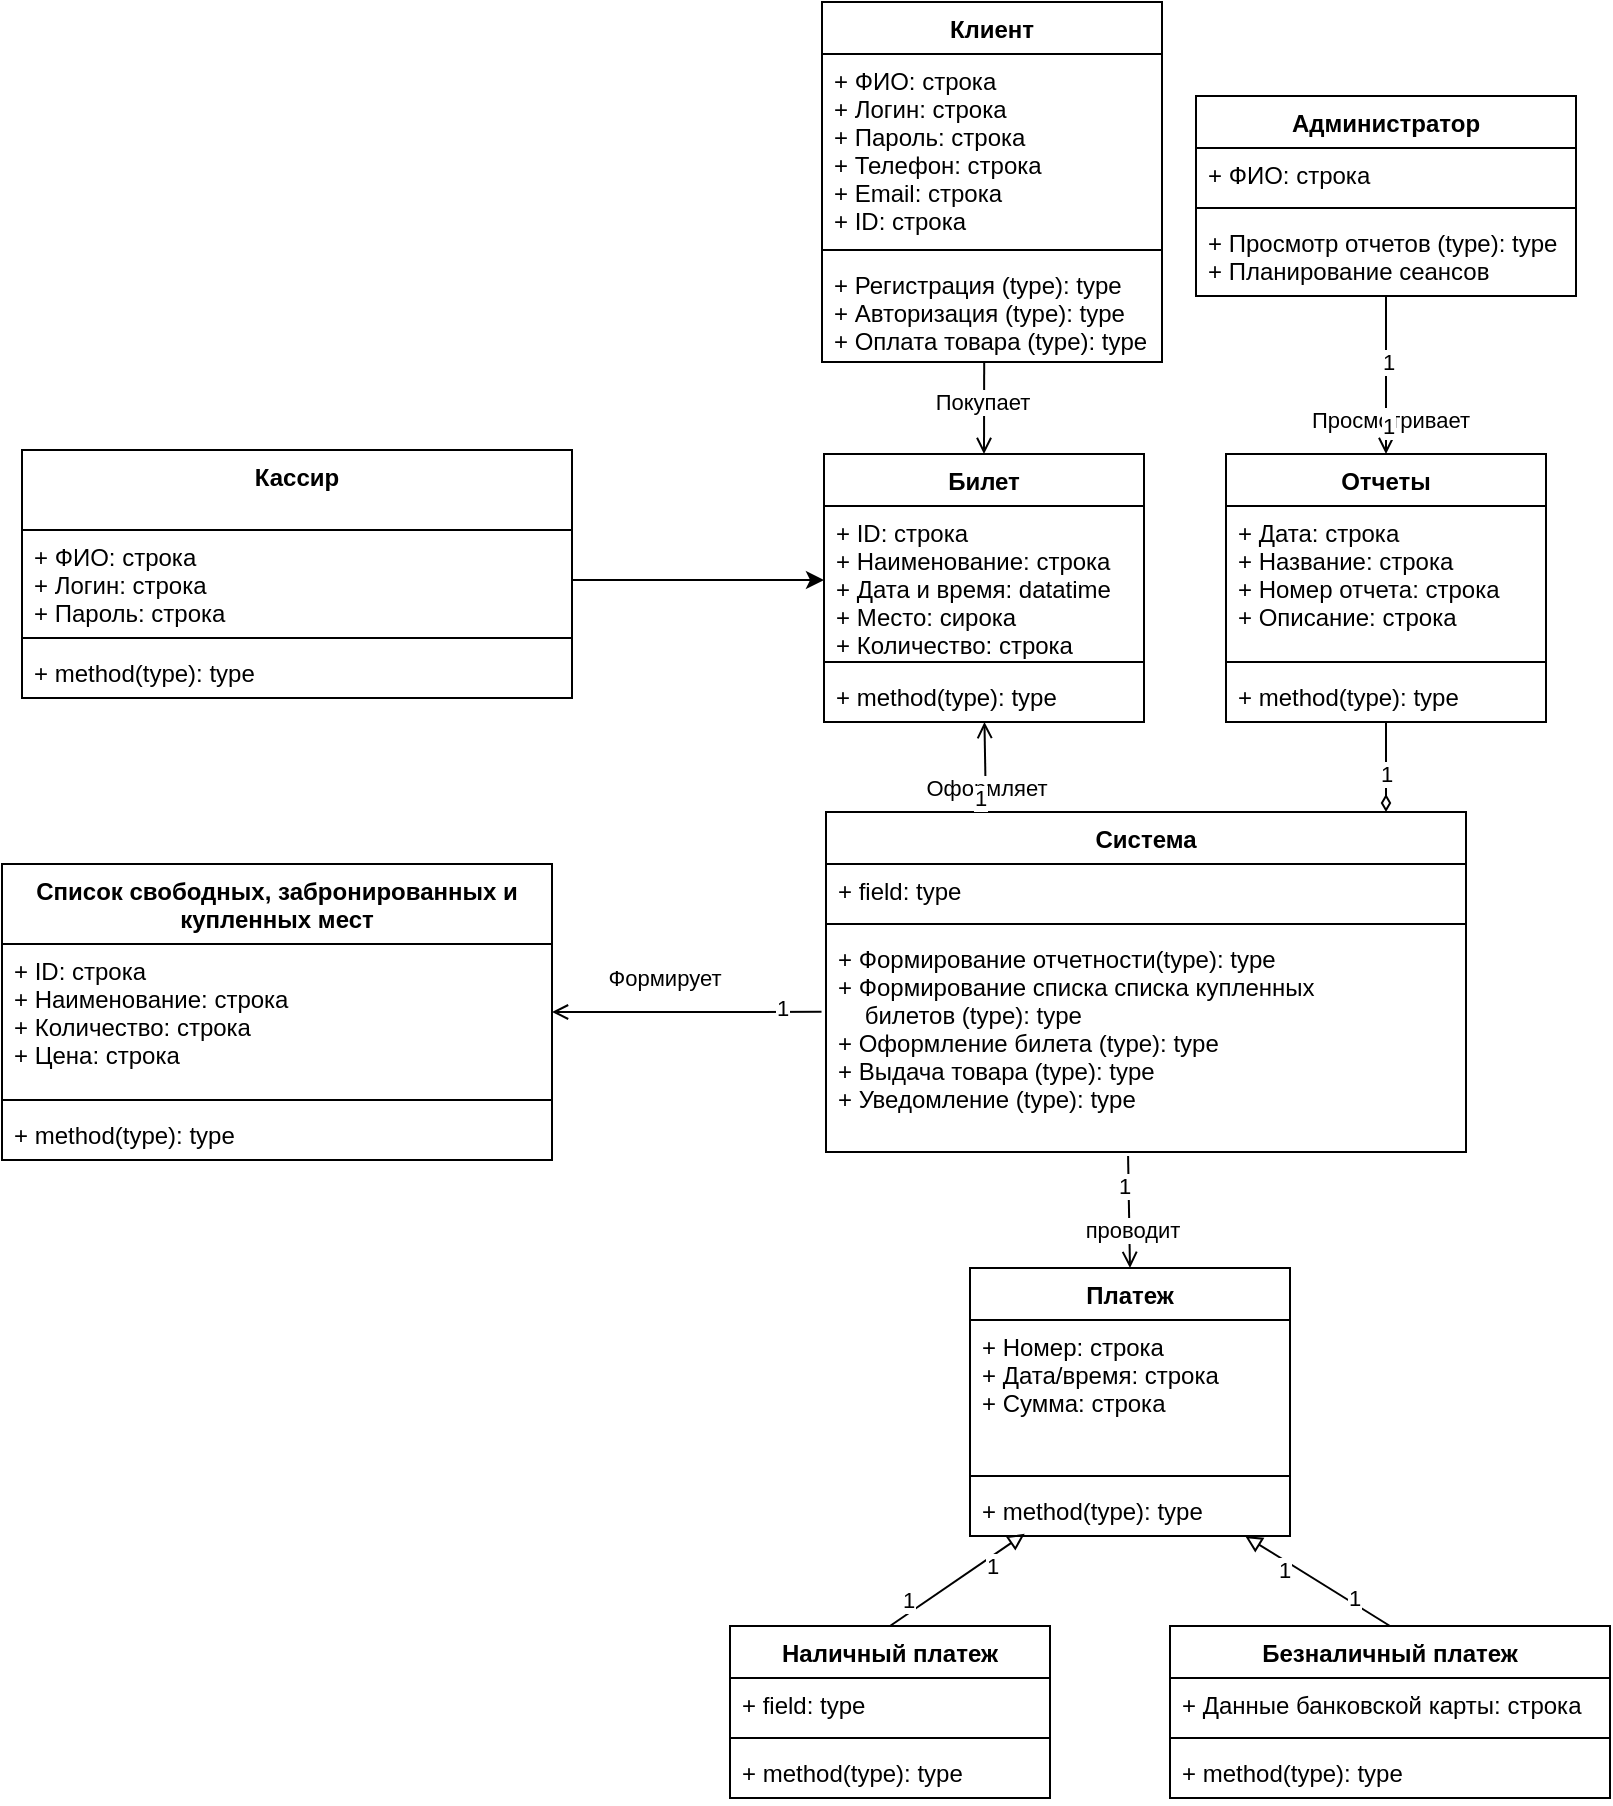 <mxfile version="21.1.4" type="device">
  <diagram id="2K7cN1gOWZSAoRgvKtnY" name="Page-1">
    <mxGraphModel dx="2420" dy="884" grid="1" gridSize="10" guides="1" tooltips="1" connect="1" arrows="1" fold="1" page="1" pageScale="1" pageWidth="827" pageHeight="1169" math="0" shadow="0">
      <root>
        <mxCell id="0" />
        <mxCell id="1" parent="0" />
        <mxCell id="6gloDPyF0UgEzVEKXp_a-5" value="Отчеты" style="swimlane;fontStyle=1;align=center;verticalAlign=top;childLayout=stackLayout;horizontal=1;startSize=26;horizontalStack=0;resizeParent=1;resizeParentMax=0;resizeLast=0;collapsible=1;marginBottom=0;" parent="1" vertex="1">
          <mxGeometry x="-202" y="289" width="160" height="134" as="geometry" />
        </mxCell>
        <mxCell id="6gloDPyF0UgEzVEKXp_a-6" value="+ Дата: строка&#xa;+ Название: строка&#xa;+ Номер отчета: строка&#xa;+ Описание: строка" style="text;strokeColor=none;fillColor=none;align=left;verticalAlign=top;spacingLeft=4;spacingRight=4;overflow=hidden;rotatable=0;points=[[0,0.5],[1,0.5]];portConstraint=eastwest;" parent="6gloDPyF0UgEzVEKXp_a-5" vertex="1">
          <mxGeometry y="26" width="160" height="74" as="geometry" />
        </mxCell>
        <mxCell id="6gloDPyF0UgEzVEKXp_a-7" value="" style="line;strokeWidth=1;fillColor=none;align=left;verticalAlign=middle;spacingTop=-1;spacingLeft=3;spacingRight=3;rotatable=0;labelPosition=right;points=[];portConstraint=eastwest;" parent="6gloDPyF0UgEzVEKXp_a-5" vertex="1">
          <mxGeometry y="100" width="160" height="8" as="geometry" />
        </mxCell>
        <mxCell id="6gloDPyF0UgEzVEKXp_a-8" value="+ method(type): type" style="text;strokeColor=none;fillColor=none;align=left;verticalAlign=top;spacingLeft=4;spacingRight=4;overflow=hidden;rotatable=0;points=[[0,0.5],[1,0.5]];portConstraint=eastwest;" parent="6gloDPyF0UgEzVEKXp_a-5" vertex="1">
          <mxGeometry y="108" width="160" height="26" as="geometry" />
        </mxCell>
        <mxCell id="6gloDPyF0UgEzVEKXp_a-9" value="Билет" style="swimlane;fontStyle=1;align=center;verticalAlign=top;childLayout=stackLayout;horizontal=1;startSize=26;horizontalStack=0;resizeParent=1;resizeParentMax=0;resizeLast=0;collapsible=1;marginBottom=0;" parent="1" vertex="1">
          <mxGeometry x="-403" y="289" width="160" height="134" as="geometry" />
        </mxCell>
        <mxCell id="6gloDPyF0UgEzVEKXp_a-10" value="+ ID: строка&#xa;+ Наименование: строка&#xa;+ Дата и время: datatime&#xa;+ Место: сирока&#xa;+ Количество: строка&#xa;+ Цена: строка" style="text;strokeColor=none;fillColor=none;align=left;verticalAlign=top;spacingLeft=4;spacingRight=4;overflow=hidden;rotatable=0;points=[[0,0.5],[1,0.5]];portConstraint=eastwest;" parent="6gloDPyF0UgEzVEKXp_a-9" vertex="1">
          <mxGeometry y="26" width="160" height="74" as="geometry" />
        </mxCell>
        <mxCell id="6gloDPyF0UgEzVEKXp_a-11" value="" style="line;strokeWidth=1;fillColor=none;align=left;verticalAlign=middle;spacingTop=-1;spacingLeft=3;spacingRight=3;rotatable=0;labelPosition=right;points=[];portConstraint=eastwest;" parent="6gloDPyF0UgEzVEKXp_a-9" vertex="1">
          <mxGeometry y="100" width="160" height="8" as="geometry" />
        </mxCell>
        <mxCell id="6gloDPyF0UgEzVEKXp_a-12" value="+ method(type): type" style="text;strokeColor=none;fillColor=none;align=left;verticalAlign=top;spacingLeft=4;spacingRight=4;overflow=hidden;rotatable=0;points=[[0,0.5],[1,0.5]];portConstraint=eastwest;" parent="6gloDPyF0UgEzVEKXp_a-9" vertex="1">
          <mxGeometry y="108" width="160" height="26" as="geometry" />
        </mxCell>
        <mxCell id="6gloDPyF0UgEzVEKXp_a-13" value="Платеж" style="swimlane;fontStyle=1;align=center;verticalAlign=top;childLayout=stackLayout;horizontal=1;startSize=26;horizontalStack=0;resizeParent=1;resizeParentMax=0;resizeLast=0;collapsible=1;marginBottom=0;" parent="1" vertex="1">
          <mxGeometry x="-330" y="696" width="160" height="134" as="geometry" />
        </mxCell>
        <mxCell id="6gloDPyF0UgEzVEKXp_a-14" value="+ Номер: строка&#xa;+ Дата/время: строка&#xa;+ Сумма: строка" style="text;strokeColor=none;fillColor=none;align=left;verticalAlign=top;spacingLeft=4;spacingRight=4;overflow=hidden;rotatable=0;points=[[0,0.5],[1,0.5]];portConstraint=eastwest;" parent="6gloDPyF0UgEzVEKXp_a-13" vertex="1">
          <mxGeometry y="26" width="160" height="74" as="geometry" />
        </mxCell>
        <mxCell id="6gloDPyF0UgEzVEKXp_a-15" value="" style="line;strokeWidth=1;fillColor=none;align=left;verticalAlign=middle;spacingTop=-1;spacingLeft=3;spacingRight=3;rotatable=0;labelPosition=right;points=[];portConstraint=eastwest;" parent="6gloDPyF0UgEzVEKXp_a-13" vertex="1">
          <mxGeometry y="100" width="160" height="8" as="geometry" />
        </mxCell>
        <mxCell id="6gloDPyF0UgEzVEKXp_a-16" value="+ method(type): type" style="text;strokeColor=none;fillColor=none;align=left;verticalAlign=top;spacingLeft=4;spacingRight=4;overflow=hidden;rotatable=0;points=[[0,0.5],[1,0.5]];portConstraint=eastwest;" parent="6gloDPyF0UgEzVEKXp_a-13" vertex="1">
          <mxGeometry y="108" width="160" height="26" as="geometry" />
        </mxCell>
        <mxCell id="6gloDPyF0UgEzVEKXp_a-21" value="Администратор" style="swimlane;fontStyle=1;align=center;verticalAlign=top;childLayout=stackLayout;horizontal=1;startSize=26;horizontalStack=0;resizeParent=1;resizeParentMax=0;resizeLast=0;collapsible=1;marginBottom=0;" parent="1" vertex="1">
          <mxGeometry x="-217" y="110" width="190" height="100" as="geometry" />
        </mxCell>
        <mxCell id="6gloDPyF0UgEzVEKXp_a-22" value="+ ФИО: строка" style="text;strokeColor=none;fillColor=none;align=left;verticalAlign=top;spacingLeft=4;spacingRight=4;overflow=hidden;rotatable=0;points=[[0,0.5],[1,0.5]];portConstraint=eastwest;" parent="6gloDPyF0UgEzVEKXp_a-21" vertex="1">
          <mxGeometry y="26" width="190" height="26" as="geometry" />
        </mxCell>
        <mxCell id="6gloDPyF0UgEzVEKXp_a-23" value="" style="line;strokeWidth=1;fillColor=none;align=left;verticalAlign=middle;spacingTop=-1;spacingLeft=3;spacingRight=3;rotatable=0;labelPosition=right;points=[];portConstraint=eastwest;" parent="6gloDPyF0UgEzVEKXp_a-21" vertex="1">
          <mxGeometry y="52" width="190" height="8" as="geometry" />
        </mxCell>
        <mxCell id="6gloDPyF0UgEzVEKXp_a-24" value="+ Просмотр отчетов (type): type&#xa;+ Планирование сеансов" style="text;strokeColor=none;fillColor=none;align=left;verticalAlign=top;spacingLeft=4;spacingRight=4;overflow=hidden;rotatable=0;points=[[0,0.5],[1,0.5]];portConstraint=eastwest;" parent="6gloDPyF0UgEzVEKXp_a-21" vertex="1">
          <mxGeometry y="60" width="190" height="40" as="geometry" />
        </mxCell>
        <mxCell id="6gloDPyF0UgEzVEKXp_a-29" value="Клиент" style="swimlane;fontStyle=1;align=center;verticalAlign=top;childLayout=stackLayout;horizontal=1;startSize=26;horizontalStack=0;resizeParent=1;resizeParentMax=0;resizeLast=0;collapsible=1;marginBottom=0;" parent="1" vertex="1">
          <mxGeometry x="-404" y="63" width="170" height="180" as="geometry" />
        </mxCell>
        <mxCell id="6gloDPyF0UgEzVEKXp_a-30" value="+ ФИО: строка&#xa;+ Логин: строка&#xa;+ Пароль: строка&#xa;+ Телефон: строка&#xa;+ Email: строка&#xa;+ ID: строка" style="text;strokeColor=none;fillColor=none;align=left;verticalAlign=top;spacingLeft=4;spacingRight=4;overflow=hidden;rotatable=0;points=[[0,0.5],[1,0.5]];portConstraint=eastwest;" parent="6gloDPyF0UgEzVEKXp_a-29" vertex="1">
          <mxGeometry y="26" width="170" height="94" as="geometry" />
        </mxCell>
        <mxCell id="6gloDPyF0UgEzVEKXp_a-31" value="" style="line;strokeWidth=1;fillColor=none;align=left;verticalAlign=middle;spacingTop=-1;spacingLeft=3;spacingRight=3;rotatable=0;labelPosition=right;points=[];portConstraint=eastwest;" parent="6gloDPyF0UgEzVEKXp_a-29" vertex="1">
          <mxGeometry y="120" width="170" height="8" as="geometry" />
        </mxCell>
        <mxCell id="6gloDPyF0UgEzVEKXp_a-32" value="+ Регистрация (type): type&#xa;+ Авторизация (type): type&#xa;+ Оплата товара (type): type" style="text;strokeColor=none;fillColor=none;align=left;verticalAlign=top;spacingLeft=4;spacingRight=4;overflow=hidden;rotatable=0;points=[[0,0.5],[1,0.5]];portConstraint=eastwest;" parent="6gloDPyF0UgEzVEKXp_a-29" vertex="1">
          <mxGeometry y="128" width="170" height="52" as="geometry" />
        </mxCell>
        <mxCell id="6gloDPyF0UgEzVEKXp_a-33" value="Безналичный платеж" style="swimlane;fontStyle=1;align=center;verticalAlign=top;childLayout=stackLayout;horizontal=1;startSize=26;horizontalStack=0;resizeParent=1;resizeParentMax=0;resizeLast=0;collapsible=1;marginBottom=0;" parent="1" vertex="1">
          <mxGeometry x="-230" y="875" width="220" height="86" as="geometry" />
        </mxCell>
        <mxCell id="6gloDPyF0UgEzVEKXp_a-34" value="+ Данные банковской карты: строка" style="text;strokeColor=none;fillColor=none;align=left;verticalAlign=top;spacingLeft=4;spacingRight=4;overflow=hidden;rotatable=0;points=[[0,0.5],[1,0.5]];portConstraint=eastwest;" parent="6gloDPyF0UgEzVEKXp_a-33" vertex="1">
          <mxGeometry y="26" width="220" height="26" as="geometry" />
        </mxCell>
        <mxCell id="6gloDPyF0UgEzVEKXp_a-35" value="" style="line;strokeWidth=1;fillColor=none;align=left;verticalAlign=middle;spacingTop=-1;spacingLeft=3;spacingRight=3;rotatable=0;labelPosition=right;points=[];portConstraint=eastwest;" parent="6gloDPyF0UgEzVEKXp_a-33" vertex="1">
          <mxGeometry y="52" width="220" height="8" as="geometry" />
        </mxCell>
        <mxCell id="6gloDPyF0UgEzVEKXp_a-36" value="+ method(type): type" style="text;strokeColor=none;fillColor=none;align=left;verticalAlign=top;spacingLeft=4;spacingRight=4;overflow=hidden;rotatable=0;points=[[0,0.5],[1,0.5]];portConstraint=eastwest;" parent="6gloDPyF0UgEzVEKXp_a-33" vertex="1">
          <mxGeometry y="60" width="220" height="26" as="geometry" />
        </mxCell>
        <mxCell id="6gloDPyF0UgEzVEKXp_a-37" value="Наличный платеж" style="swimlane;fontStyle=1;align=center;verticalAlign=top;childLayout=stackLayout;horizontal=1;startSize=26;horizontalStack=0;resizeParent=1;resizeParentMax=0;resizeLast=0;collapsible=1;marginBottom=0;" parent="1" vertex="1">
          <mxGeometry x="-450" y="875" width="160" height="86" as="geometry" />
        </mxCell>
        <mxCell id="6gloDPyF0UgEzVEKXp_a-38" value="+ field: type" style="text;strokeColor=none;fillColor=none;align=left;verticalAlign=top;spacingLeft=4;spacingRight=4;overflow=hidden;rotatable=0;points=[[0,0.5],[1,0.5]];portConstraint=eastwest;" parent="6gloDPyF0UgEzVEKXp_a-37" vertex="1">
          <mxGeometry y="26" width="160" height="26" as="geometry" />
        </mxCell>
        <mxCell id="6gloDPyF0UgEzVEKXp_a-39" value="" style="line;strokeWidth=1;fillColor=none;align=left;verticalAlign=middle;spacingTop=-1;spacingLeft=3;spacingRight=3;rotatable=0;labelPosition=right;points=[];portConstraint=eastwest;" parent="6gloDPyF0UgEzVEKXp_a-37" vertex="1">
          <mxGeometry y="52" width="160" height="8" as="geometry" />
        </mxCell>
        <mxCell id="6gloDPyF0UgEzVEKXp_a-40" value="+ method(type): type" style="text;strokeColor=none;fillColor=none;align=left;verticalAlign=top;spacingLeft=4;spacingRight=4;overflow=hidden;rotatable=0;points=[[0,0.5],[1,0.5]];portConstraint=eastwest;" parent="6gloDPyF0UgEzVEKXp_a-37" vertex="1">
          <mxGeometry y="60" width="160" height="26" as="geometry" />
        </mxCell>
        <mxCell id="6gloDPyF0UgEzVEKXp_a-41" value="" style="endArrow=block;html=1;rounded=0;entryX=0.171;entryY=0.956;entryDx=0;entryDy=0;entryPerimeter=0;exitX=0.5;exitY=0;exitDx=0;exitDy=0;endFill=0;" parent="1" source="6gloDPyF0UgEzVEKXp_a-37" target="6gloDPyF0UgEzVEKXp_a-16" edge="1">
          <mxGeometry width="50" height="50" relative="1" as="geometry">
            <mxPoint x="-275" y="946" as="sourcePoint" />
            <mxPoint x="-225" y="896" as="targetPoint" />
          </mxGeometry>
        </mxCell>
        <mxCell id="6gloDPyF0UgEzVEKXp_a-43" value="1" style="edgeLabel;html=1;align=center;verticalAlign=middle;resizable=0;points=[];" parent="6gloDPyF0UgEzVEKXp_a-41" vertex="1" connectable="0">
          <mxGeometry x="0.723" y="1" relative="1" as="geometry">
            <mxPoint x="-7" y="10" as="offset" />
          </mxGeometry>
        </mxCell>
        <mxCell id="6gloDPyF0UgEzVEKXp_a-44" value="1" style="edgeLabel;html=1;align=center;verticalAlign=middle;resizable=0;points=[];" parent="6gloDPyF0UgEzVEKXp_a-41" vertex="1" connectable="0">
          <mxGeometry x="-0.765" y="-2" relative="1" as="geometry">
            <mxPoint y="-10" as="offset" />
          </mxGeometry>
        </mxCell>
        <mxCell id="6gloDPyF0UgEzVEKXp_a-45" value="" style="endArrow=block;html=1;rounded=0;entryX=0.86;entryY=1;entryDx=0;entryDy=0;entryPerimeter=0;exitX=0.5;exitY=0;exitDx=0;exitDy=0;endFill=0;" parent="1" source="6gloDPyF0UgEzVEKXp_a-33" target="6gloDPyF0UgEzVEKXp_a-16" edge="1">
          <mxGeometry width="50" height="50" relative="1" as="geometry">
            <mxPoint x="-90" y="883.14" as="sourcePoint" />
            <mxPoint x="-22.64" y="785.996" as="targetPoint" />
          </mxGeometry>
        </mxCell>
        <mxCell id="6gloDPyF0UgEzVEKXp_a-46" value="1" style="edgeLabel;html=1;align=center;verticalAlign=middle;resizable=0;points=[];" parent="6gloDPyF0UgEzVEKXp_a-45" vertex="1" connectable="0">
          <mxGeometry x="0.723" y="1" relative="1" as="geometry">
            <mxPoint x="10" y="10" as="offset" />
          </mxGeometry>
        </mxCell>
        <mxCell id="6gloDPyF0UgEzVEKXp_a-47" value="1" style="edgeLabel;html=1;align=center;verticalAlign=middle;resizable=0;points=[];" parent="6gloDPyF0UgEzVEKXp_a-45" vertex="1" connectable="0">
          <mxGeometry x="-0.765" y="-2" relative="1" as="geometry">
            <mxPoint x="-11" y="-7" as="offset" />
          </mxGeometry>
        </mxCell>
        <mxCell id="6gloDPyF0UgEzVEKXp_a-52" value="Система" style="swimlane;fontStyle=1;align=center;verticalAlign=top;childLayout=stackLayout;horizontal=1;startSize=26;horizontalStack=0;resizeParent=1;resizeParentMax=0;resizeLast=0;collapsible=1;marginBottom=0;" parent="1" vertex="1">
          <mxGeometry x="-402" y="468" width="320" height="170" as="geometry" />
        </mxCell>
        <mxCell id="6gloDPyF0UgEzVEKXp_a-53" value="+ field: type" style="text;strokeColor=none;fillColor=none;align=left;verticalAlign=top;spacingLeft=4;spacingRight=4;overflow=hidden;rotatable=0;points=[[0,0.5],[1,0.5]];portConstraint=eastwest;" parent="6gloDPyF0UgEzVEKXp_a-52" vertex="1">
          <mxGeometry y="26" width="320" height="26" as="geometry" />
        </mxCell>
        <mxCell id="6gloDPyF0UgEzVEKXp_a-54" value="" style="line;strokeWidth=1;fillColor=none;align=left;verticalAlign=middle;spacingTop=-1;spacingLeft=3;spacingRight=3;rotatable=0;labelPosition=right;points=[];portConstraint=eastwest;" parent="6gloDPyF0UgEzVEKXp_a-52" vertex="1">
          <mxGeometry y="52" width="320" height="8" as="geometry" />
        </mxCell>
        <mxCell id="6gloDPyF0UgEzVEKXp_a-55" value="+ Формирование отчетности(type): type&#xa;+ Формирование списка списка купленных&#xa;    билетов (type): type&#xa;+ Оформление билета (type): type&#xa;+ Выдача товара (type): type&#xa;+ Уведомление (type): type" style="text;strokeColor=none;fillColor=none;align=left;verticalAlign=top;spacingLeft=4;spacingRight=4;overflow=hidden;rotatable=0;points=[[0,0.5],[1,0.5]];portConstraint=eastwest;" parent="6gloDPyF0UgEzVEKXp_a-52" vertex="1">
          <mxGeometry y="60" width="320" height="110" as="geometry" />
        </mxCell>
        <mxCell id="6gloDPyF0UgEzVEKXp_a-56" value="" style="endArrow=none;html=1;rounded=0;exitX=0.5;exitY=0;exitDx=0;exitDy=0;startArrow=open;startFill=0;entryX=0.472;entryY=1.018;entryDx=0;entryDy=0;entryPerimeter=0;" parent="1" source="6gloDPyF0UgEzVEKXp_a-13" target="6gloDPyF0UgEzVEKXp_a-55" edge="1">
          <mxGeometry width="50" height="50" relative="1" as="geometry">
            <mxPoint x="-252" y="698" as="sourcePoint" />
            <mxPoint x="-212" y="668" as="targetPoint" />
          </mxGeometry>
        </mxCell>
        <mxCell id="6gloDPyF0UgEzVEKXp_a-57" value="проводит" style="edgeLabel;html=1;align=center;verticalAlign=middle;resizable=0;points=[];" parent="6gloDPyF0UgEzVEKXp_a-56" vertex="1" connectable="0">
          <mxGeometry x="0.24" y="-1" relative="1" as="geometry">
            <mxPoint y="15" as="offset" />
          </mxGeometry>
        </mxCell>
        <mxCell id="WIW84O_DDz11P5qB6ca5-10" value="1" style="edgeLabel;html=1;align=center;verticalAlign=middle;resizable=0;points=[];" parent="6gloDPyF0UgEzVEKXp_a-56" vertex="1" connectable="0">
          <mxGeometry x="0.736" y="2" relative="1" as="geometry">
            <mxPoint y="7" as="offset" />
          </mxGeometry>
        </mxCell>
        <mxCell id="6gloDPyF0UgEzVEKXp_a-58" value="" style="endArrow=open;html=1;rounded=0;exitX=0.477;exitY=1.005;exitDx=0;exitDy=0;entryX=0.5;entryY=0;entryDx=0;entryDy=0;endFill=0;exitPerimeter=0;" parent="1" source="6gloDPyF0UgEzVEKXp_a-32" target="6gloDPyF0UgEzVEKXp_a-9" edge="1">
          <mxGeometry width="50" height="50" relative="1" as="geometry">
            <mxPoint x="-202" y="446" as="sourcePoint" />
            <mxPoint x="-152" y="396" as="targetPoint" />
          </mxGeometry>
        </mxCell>
        <mxCell id="6gloDPyF0UgEzVEKXp_a-59" value="Покупает" style="edgeLabel;html=1;align=center;verticalAlign=middle;resizable=0;points=[];" parent="6gloDPyF0UgEzVEKXp_a-58" vertex="1" connectable="0">
          <mxGeometry x="-0.301" y="1" relative="1" as="geometry">
            <mxPoint x="-2" y="3" as="offset" />
          </mxGeometry>
        </mxCell>
        <mxCell id="6gloDPyF0UgEzVEKXp_a-61" value="" style="endArrow=open;html=1;rounded=0;endFill=0;exitX=0.25;exitY=0;exitDx=0;exitDy=0;" parent="1" source="6gloDPyF0UgEzVEKXp_a-52" target="6gloDPyF0UgEzVEKXp_a-12" edge="1">
          <mxGeometry width="50" height="50" relative="1" as="geometry">
            <mxPoint x="-322" y="480" as="sourcePoint" />
            <mxPoint x="-322" y="390" as="targetPoint" />
          </mxGeometry>
        </mxCell>
        <mxCell id="6gloDPyF0UgEzVEKXp_a-62" value="Оформляет" style="edgeLabel;html=1;align=center;verticalAlign=middle;resizable=0;points=[];" parent="6gloDPyF0UgEzVEKXp_a-61" vertex="1" connectable="0">
          <mxGeometry x="0.345" y="-1" relative="1" as="geometry">
            <mxPoint x="-1" y="18" as="offset" />
          </mxGeometry>
        </mxCell>
        <mxCell id="WIW84O_DDz11P5qB6ca5-8" value="1" style="edgeLabel;html=1;align=center;verticalAlign=middle;resizable=0;points=[];" parent="6gloDPyF0UgEzVEKXp_a-61" vertex="1" connectable="0">
          <mxGeometry x="-0.659" y="3" relative="1" as="geometry">
            <mxPoint as="offset" />
          </mxGeometry>
        </mxCell>
        <mxCell id="6gloDPyF0UgEzVEKXp_a-63" value="" style="endArrow=none;html=1;rounded=0;entryX=0.5;entryY=1;entryDx=0;entryDy=0;exitX=0.875;exitY=0;exitDx=0;exitDy=0;exitPerimeter=0;endFill=0;startArrow=diamondThin;startFill=0;" parent="1" source="6gloDPyF0UgEzVEKXp_a-52" target="6gloDPyF0UgEzVEKXp_a-5" edge="1">
          <mxGeometry width="50" height="50" relative="1" as="geometry">
            <mxPoint x="-232" y="440" as="sourcePoint" />
            <mxPoint x="-182" y="390" as="targetPoint" />
          </mxGeometry>
        </mxCell>
        <mxCell id="WIW84O_DDz11P5qB6ca5-7" value="1" style="edgeLabel;html=1;align=center;verticalAlign=middle;resizable=0;points=[];" parent="6gloDPyF0UgEzVEKXp_a-63" vertex="1" connectable="0">
          <mxGeometry x="-0.724" y="1" relative="1" as="geometry">
            <mxPoint x="1" y="-13" as="offset" />
          </mxGeometry>
        </mxCell>
        <mxCell id="6gloDPyF0UgEzVEKXp_a-66" value="Список свободных, забронированных и &#xa;купленных мест" style="swimlane;fontStyle=1;align=center;verticalAlign=top;childLayout=stackLayout;horizontal=1;startSize=40;horizontalStack=0;resizeParent=1;resizeParentMax=0;resizeLast=0;collapsible=1;marginBottom=0;" parent="1" vertex="1">
          <mxGeometry x="-814" y="494" width="275" height="148" as="geometry" />
        </mxCell>
        <mxCell id="6gloDPyF0UgEzVEKXp_a-67" value="+ ID: строка&#xa;+ Наименование: строка&#xa;+ Количество: строка&#xa;+ Цена: строка" style="text;strokeColor=none;fillColor=none;align=left;verticalAlign=top;spacingLeft=4;spacingRight=4;overflow=hidden;rotatable=0;points=[[0,0.5],[1,0.5]];portConstraint=eastwest;" parent="6gloDPyF0UgEzVEKXp_a-66" vertex="1">
          <mxGeometry y="40" width="275" height="74" as="geometry" />
        </mxCell>
        <mxCell id="6gloDPyF0UgEzVEKXp_a-68" value="" style="line;strokeWidth=1;fillColor=none;align=left;verticalAlign=middle;spacingTop=-1;spacingLeft=3;spacingRight=3;rotatable=0;labelPosition=right;points=[];portConstraint=eastwest;" parent="6gloDPyF0UgEzVEKXp_a-66" vertex="1">
          <mxGeometry y="114" width="275" height="8" as="geometry" />
        </mxCell>
        <mxCell id="6gloDPyF0UgEzVEKXp_a-69" value="+ method(type): type" style="text;strokeColor=none;fillColor=none;align=left;verticalAlign=top;spacingLeft=4;spacingRight=4;overflow=hidden;rotatable=0;points=[[0,0.5],[1,0.5]];portConstraint=eastwest;" parent="6gloDPyF0UgEzVEKXp_a-66" vertex="1">
          <mxGeometry y="122" width="275" height="26" as="geometry" />
        </mxCell>
        <mxCell id="WIW84O_DDz11P5qB6ca5-3" value="" style="endArrow=open;html=1;rounded=0;entryX=1;entryY=0.5;entryDx=0;entryDy=0;endFill=0;exitX=-0.007;exitY=0.363;exitDx=0;exitDy=0;exitPerimeter=0;" parent="1" source="6gloDPyF0UgEzVEKXp_a-55" target="6gloDPyF0UgEzVEKXp_a-66" edge="1">
          <mxGeometry width="50" height="50" relative="1" as="geometry">
            <mxPoint x="-492" y="618" as="sourcePoint" />
            <mxPoint x="-422" y="538" as="targetPoint" />
          </mxGeometry>
        </mxCell>
        <mxCell id="WIW84O_DDz11P5qB6ca5-4" value="Формирует" style="edgeLabel;html=1;align=center;verticalAlign=middle;resizable=0;points=[];" parent="WIW84O_DDz11P5qB6ca5-3" vertex="1" connectable="0">
          <mxGeometry x="-0.133" y="-2" relative="1" as="geometry">
            <mxPoint x="-21" y="-15" as="offset" />
          </mxGeometry>
        </mxCell>
        <mxCell id="WIW84O_DDz11P5qB6ca5-9" value="1" style="edgeLabel;html=1;align=center;verticalAlign=middle;resizable=0;points=[];" parent="WIW84O_DDz11P5qB6ca5-3" vertex="1" connectable="0">
          <mxGeometry x="-0.7" y="-2" relative="1" as="geometry">
            <mxPoint as="offset" />
          </mxGeometry>
        </mxCell>
        <mxCell id="WIW84O_DDz11P5qB6ca5-13" value="" style="endArrow=open;html=1;rounded=0;entryX=0.5;entryY=0;entryDx=0;entryDy=0;endFill=0;" parent="1" target="6gloDPyF0UgEzVEKXp_a-5" edge="1">
          <mxGeometry width="50" height="50" relative="1" as="geometry">
            <mxPoint x="-122" y="210" as="sourcePoint" />
            <mxPoint x="18" y="206" as="targetPoint" />
          </mxGeometry>
        </mxCell>
        <mxCell id="WIW84O_DDz11P5qB6ca5-14" value="Просмотривает" style="edgeLabel;html=1;align=center;verticalAlign=middle;resizable=0;points=[];" parent="WIW84O_DDz11P5qB6ca5-13" vertex="1" connectable="0">
          <mxGeometry x="-0.133" y="-2" relative="1" as="geometry">
            <mxPoint x="4" y="28" as="offset" />
          </mxGeometry>
        </mxCell>
        <mxCell id="WIW84O_DDz11P5qB6ca5-15" value="1" style="edgeLabel;html=1;align=center;verticalAlign=middle;resizable=0;points=[];" parent="WIW84O_DDz11P5qB6ca5-13" vertex="1" connectable="0">
          <mxGeometry x="-0.778" y="1" relative="1" as="geometry">
            <mxPoint y="24" as="offset" />
          </mxGeometry>
        </mxCell>
        <mxCell id="WIW84O_DDz11P5qB6ca5-16" value="1" style="edgeLabel;html=1;align=center;verticalAlign=middle;resizable=0;points=[];" parent="WIW84O_DDz11P5qB6ca5-13" vertex="1" connectable="0">
          <mxGeometry x="0.634" y="1" relative="1" as="geometry">
            <mxPoint as="offset" />
          </mxGeometry>
        </mxCell>
        <mxCell id="fJ78QGQ1UUMw5GmdEuqV-1" value="Кассир" style="swimlane;fontStyle=1;align=center;verticalAlign=top;childLayout=stackLayout;horizontal=1;startSize=40;horizontalStack=0;resizeParent=1;resizeParentMax=0;resizeLast=0;collapsible=1;marginBottom=0;" vertex="1" parent="1">
          <mxGeometry x="-804" y="287" width="275" height="124" as="geometry" />
        </mxCell>
        <mxCell id="fJ78QGQ1UUMw5GmdEuqV-2" value="+ ФИО: строка&#xa;+ Логин: строка&#xa;+ Пароль: строка" style="text;strokeColor=none;fillColor=none;align=left;verticalAlign=top;spacingLeft=4;spacingRight=4;overflow=hidden;rotatable=0;points=[[0,0.5],[1,0.5]];portConstraint=eastwest;" vertex="1" parent="fJ78QGQ1UUMw5GmdEuqV-1">
          <mxGeometry y="40" width="275" height="50" as="geometry" />
        </mxCell>
        <mxCell id="fJ78QGQ1UUMw5GmdEuqV-3" value="" style="line;strokeWidth=1;fillColor=none;align=left;verticalAlign=middle;spacingTop=-1;spacingLeft=3;spacingRight=3;rotatable=0;labelPosition=right;points=[];portConstraint=eastwest;" vertex="1" parent="fJ78QGQ1UUMw5GmdEuqV-1">
          <mxGeometry y="90" width="275" height="8" as="geometry" />
        </mxCell>
        <mxCell id="fJ78QGQ1UUMw5GmdEuqV-4" value="+ method(type): type" style="text;strokeColor=none;fillColor=none;align=left;verticalAlign=top;spacingLeft=4;spacingRight=4;overflow=hidden;rotatable=0;points=[[0,0.5],[1,0.5]];portConstraint=eastwest;" vertex="1" parent="fJ78QGQ1UUMw5GmdEuqV-1">
          <mxGeometry y="98" width="275" height="26" as="geometry" />
        </mxCell>
        <mxCell id="fJ78QGQ1UUMw5GmdEuqV-9" style="rounded=0;orthogonalLoop=1;jettySize=auto;html=1;exitX=1;exitY=0.5;exitDx=0;exitDy=0;entryX=0;entryY=0.5;entryDx=0;entryDy=0;" edge="1" parent="1" source="fJ78QGQ1UUMw5GmdEuqV-2" target="6gloDPyF0UgEzVEKXp_a-10">
          <mxGeometry relative="1" as="geometry" />
        </mxCell>
      </root>
    </mxGraphModel>
  </diagram>
</mxfile>
